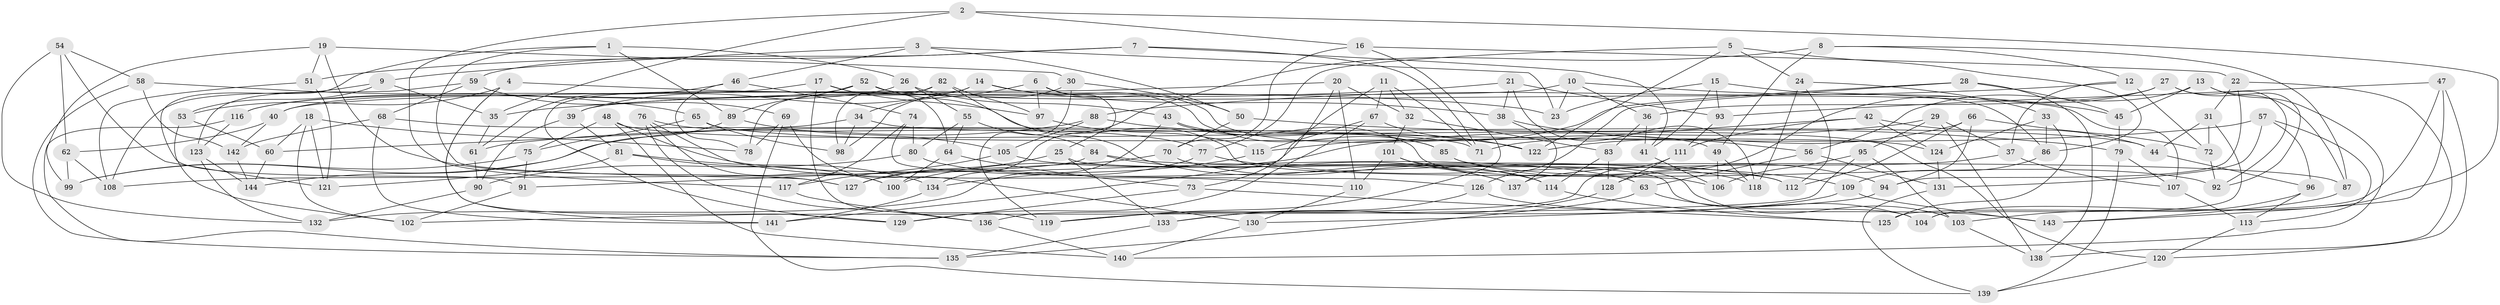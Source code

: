 // coarse degree distribution, {6: 0.5, 4: 0.5}
// Generated by graph-tools (version 1.1) at 2025/52/02/27/25 19:52:27]
// undirected, 144 vertices, 288 edges
graph export_dot {
graph [start="1"]
  node [color=gray90,style=filled];
  1;
  2;
  3;
  4;
  5;
  6;
  7;
  8;
  9;
  10;
  11;
  12;
  13;
  14;
  15;
  16;
  17;
  18;
  19;
  20;
  21;
  22;
  23;
  24;
  25;
  26;
  27;
  28;
  29;
  30;
  31;
  32;
  33;
  34;
  35;
  36;
  37;
  38;
  39;
  40;
  41;
  42;
  43;
  44;
  45;
  46;
  47;
  48;
  49;
  50;
  51;
  52;
  53;
  54;
  55;
  56;
  57;
  58;
  59;
  60;
  61;
  62;
  63;
  64;
  65;
  66;
  67;
  68;
  69;
  70;
  71;
  72;
  73;
  74;
  75;
  76;
  77;
  78;
  79;
  80;
  81;
  82;
  83;
  84;
  85;
  86;
  87;
  88;
  89;
  90;
  91;
  92;
  93;
  94;
  95;
  96;
  97;
  98;
  99;
  100;
  101;
  102;
  103;
  104;
  105;
  106;
  107;
  108;
  109;
  110;
  111;
  112;
  113;
  114;
  115;
  116;
  117;
  118;
  119;
  120;
  121;
  122;
  123;
  124;
  125;
  126;
  127;
  128;
  129;
  130;
  131;
  132;
  133;
  134;
  135;
  136;
  137;
  138;
  139;
  140;
  141;
  142;
  143;
  144;
  1 -- 91;
  1 -- 26;
  1 -- 89;
  1 -- 127;
  2 -- 16;
  2 -- 35;
  2 -- 104;
  2 -- 117;
  3 -- 46;
  3 -- 9;
  3 -- 50;
  3 -- 23;
  4 -- 53;
  4 -- 141;
  4 -- 129;
  4 -- 23;
  5 -- 77;
  5 -- 86;
  5 -- 122;
  5 -- 24;
  6 -- 49;
  6 -- 97;
  6 -- 34;
  6 -- 25;
  7 -- 51;
  7 -- 41;
  7 -- 59;
  7 -- 71;
  8 -- 12;
  8 -- 134;
  8 -- 87;
  8 -- 49;
  9 -- 108;
  9 -- 53;
  9 -- 35;
  10 -- 45;
  10 -- 36;
  10 -- 23;
  10 -- 39;
  11 -- 141;
  11 -- 32;
  11 -- 67;
  11 -- 71;
  12 -- 88;
  12 -- 37;
  12 -- 72;
  13 -- 56;
  13 -- 140;
  13 -- 92;
  13 -- 45;
  14 -- 85;
  14 -- 38;
  14 -- 78;
  14 -- 39;
  15 -- 23;
  15 -- 93;
  15 -- 41;
  15 -- 86;
  16 -- 22;
  16 -- 119;
  16 -- 70;
  17 -- 97;
  17 -- 119;
  17 -- 116;
  17 -- 64;
  18 -- 102;
  18 -- 121;
  18 -- 78;
  18 -- 60;
  19 -- 51;
  19 -- 127;
  19 -- 30;
  19 -- 99;
  20 -- 32;
  20 -- 73;
  20 -- 110;
  20 -- 40;
  21 -- 38;
  21 -- 93;
  21 -- 35;
  21 -- 118;
  22 -- 31;
  22 -- 138;
  22 -- 94;
  24 -- 118;
  24 -- 112;
  24 -- 33;
  25 -- 133;
  25 -- 104;
  25 -- 127;
  26 -- 43;
  26 -- 55;
  26 -- 40;
  27 -- 128;
  27 -- 87;
  27 -- 36;
  27 -- 92;
  28 -- 138;
  28 -- 115;
  28 -- 126;
  28 -- 45;
  29 -- 138;
  29 -- 95;
  29 -- 37;
  29 -- 100;
  30 -- 50;
  30 -- 119;
  30 -- 98;
  31 -- 104;
  31 -- 44;
  31 -- 72;
  32 -- 83;
  32 -- 101;
  33 -- 125;
  33 -- 86;
  33 -- 124;
  34 -- 98;
  34 -- 44;
  34 -- 60;
  35 -- 61;
  36 -- 83;
  36 -- 41;
  37 -- 107;
  37 -- 137;
  38 -- 137;
  38 -- 56;
  39 -- 81;
  39 -- 90;
  40 -- 62;
  40 -- 142;
  41 -- 106;
  42 -- 71;
  42 -- 44;
  42 -- 124;
  42 -- 111;
  43 -- 112;
  43 -- 85;
  43 -- 132;
  44 -- 96;
  45 -- 79;
  46 -- 61;
  46 -- 74;
  46 -- 78;
  47 -- 120;
  47 -- 93;
  47 -- 143;
  47 -- 125;
  48 -- 63;
  48 -- 120;
  48 -- 75;
  48 -- 140;
  49 -- 106;
  49 -- 118;
  50 -- 70;
  50 -- 79;
  51 -- 108;
  51 -- 121;
  52 -- 116;
  52 -- 89;
  52 -- 106;
  52 -- 107;
  53 -- 60;
  53 -- 102;
  54 -- 121;
  54 -- 132;
  54 -- 58;
  54 -- 62;
  55 -- 84;
  55 -- 64;
  55 -- 80;
  56 -- 63;
  56 -- 131;
  57 -- 131;
  57 -- 113;
  57 -- 96;
  57 -- 61;
  58 -- 142;
  58 -- 65;
  58 -- 135;
  59 -- 123;
  59 -- 69;
  59 -- 68;
  60 -- 144;
  61 -- 90;
  62 -- 108;
  62 -- 99;
  63 -- 104;
  63 -- 135;
  64 -- 100;
  64 -- 73;
  65 -- 98;
  65 -- 75;
  65 -- 124;
  66 -- 72;
  66 -- 112;
  66 -- 122;
  66 -- 94;
  67 -- 129;
  67 -- 122;
  67 -- 115;
  68 -- 142;
  68 -- 71;
  68 -- 141;
  69 -- 130;
  69 -- 78;
  69 -- 139;
  70 -- 114;
  70 -- 91;
  72 -- 92;
  73 -- 125;
  73 -- 129;
  74 -- 117;
  74 -- 80;
  74 -- 126;
  75 -- 99;
  75 -- 91;
  76 -- 100;
  76 -- 110;
  76 -- 136;
  76 -- 77;
  77 -- 127;
  77 -- 109;
  79 -- 107;
  79 -- 139;
  80 -- 90;
  80 -- 112;
  81 -- 134;
  81 -- 121;
  81 -- 100;
  82 -- 129;
  82 -- 97;
  82 -- 137;
  82 -- 98;
  83 -- 128;
  83 -- 114;
  84 -- 87;
  84 -- 108;
  84 -- 137;
  85 -- 94;
  85 -- 92;
  86 -- 109;
  87 -- 143;
  88 -- 105;
  88 -- 99;
  88 -- 122;
  89 -- 144;
  89 -- 105;
  90 -- 132;
  91 -- 102;
  93 -- 111;
  94 -- 130;
  95 -- 102;
  95 -- 106;
  95 -- 103;
  96 -- 103;
  96 -- 113;
  97 -- 115;
  101 -- 114;
  101 -- 110;
  101 -- 103;
  103 -- 138;
  105 -- 118;
  105 -- 117;
  107 -- 113;
  109 -- 119;
  109 -- 143;
  110 -- 130;
  111 -- 128;
  111 -- 136;
  113 -- 120;
  114 -- 125;
  115 -- 134;
  116 -- 135;
  116 -- 123;
  117 -- 136;
  120 -- 139;
  123 -- 132;
  123 -- 144;
  124 -- 131;
  126 -- 143;
  126 -- 133;
  128 -- 133;
  130 -- 140;
  131 -- 139;
  133 -- 135;
  134 -- 141;
  136 -- 140;
  142 -- 144;
}
